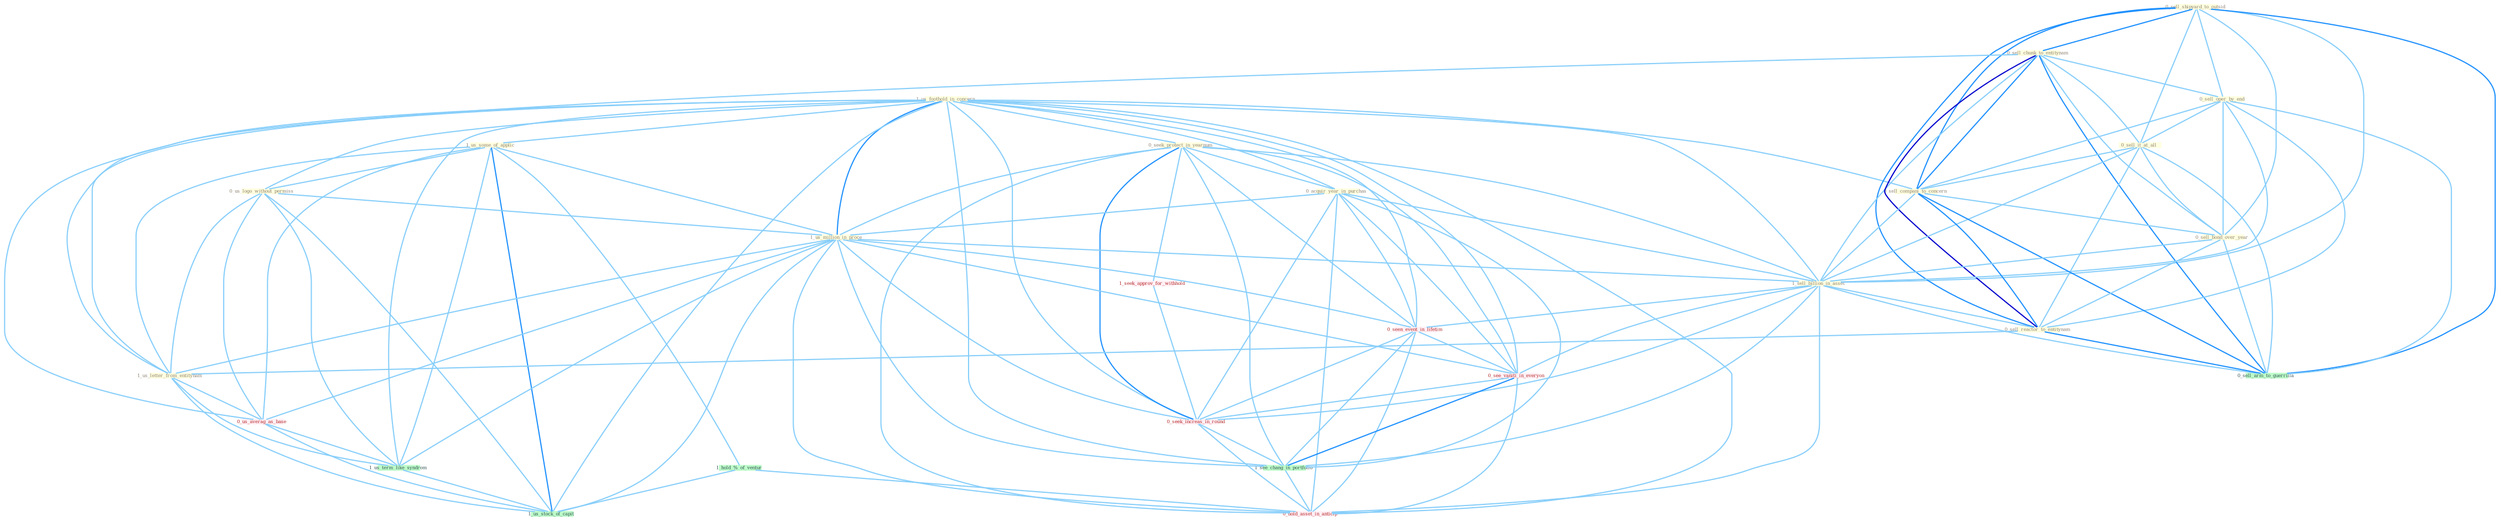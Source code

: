 Graph G{ 
    node
    [shape=polygon,style=filled,width=.5,height=.06,color="#BDFCC9",fixedsize=true,fontsize=4,
    fontcolor="#2f4f4f"];
    {node
    [color="#ffffe0", fontcolor="#8b7d6b"] "1_us_foothold_in_concern " "0_sell_shipyard_to_outsid " "0_sell_chunk_to_entitynam " "0_seek_protect_in_yearnum " "0_sell_oper_by_end " "1_us_some_of_applic " "0_sell_it_at_all " "0_sell_compani_to_concern " "0_sell_bond_over_year " "0_us_logo_without_permiss " "0_acquir_year_in_purchas " "1_us_million_in_proce " "1_sell_billion_in_asset " "0_sell_reactor_to_entitynam " "1_us_letter_from_entitynam "}
{node [color="#fff0f5", fontcolor="#b22222"] "0_seen_event_in_lifetim " "0_us_averag_as_base " "1_seek_approv_for_withhold " "0_see_vaniti_in_everyon " "0_seek_increas_in_round " "0_hold_asset_in_anticip "}
edge [color="#B0E2FF"];

	"1_us_foothold_in_concern " -- "0_seek_protect_in_yearnum " [w="1", color="#87cefa" ];
	"1_us_foothold_in_concern " -- "1_us_some_of_applic " [w="1", color="#87cefa" ];
	"1_us_foothold_in_concern " -- "0_sell_compani_to_concern " [w="1", color="#87cefa" ];
	"1_us_foothold_in_concern " -- "0_us_logo_without_permiss " [w="1", color="#87cefa" ];
	"1_us_foothold_in_concern " -- "0_acquir_year_in_purchas " [w="1", color="#87cefa" ];
	"1_us_foothold_in_concern " -- "1_us_million_in_proce " [w="2", color="#1e90ff" , len=0.8];
	"1_us_foothold_in_concern " -- "1_sell_billion_in_asset " [w="1", color="#87cefa" ];
	"1_us_foothold_in_concern " -- "1_us_letter_from_entitynam " [w="1", color="#87cefa" ];
	"1_us_foothold_in_concern " -- "0_seen_event_in_lifetim " [w="1", color="#87cefa" ];
	"1_us_foothold_in_concern " -- "0_us_averag_as_base " [w="1", color="#87cefa" ];
	"1_us_foothold_in_concern " -- "1_us_term_like_syndrom " [w="1", color="#87cefa" ];
	"1_us_foothold_in_concern " -- "0_see_vaniti_in_everyon " [w="1", color="#87cefa" ];
	"1_us_foothold_in_concern " -- "0_seek_increas_in_round " [w="1", color="#87cefa" ];
	"1_us_foothold_in_concern " -- "1_us_stock_of_capit " [w="1", color="#87cefa" ];
	"1_us_foothold_in_concern " -- "1_see_chang_in_portfolio " [w="1", color="#87cefa" ];
	"1_us_foothold_in_concern " -- "0_hold_asset_in_anticip " [w="1", color="#87cefa" ];
	"0_sell_shipyard_to_outsid " -- "0_sell_chunk_to_entitynam " [w="2", color="#1e90ff" , len=0.8];
	"0_sell_shipyard_to_outsid " -- "0_sell_oper_by_end " [w="1", color="#87cefa" ];
	"0_sell_shipyard_to_outsid " -- "0_sell_it_at_all " [w="1", color="#87cefa" ];
	"0_sell_shipyard_to_outsid " -- "0_sell_compani_to_concern " [w="2", color="#1e90ff" , len=0.8];
	"0_sell_shipyard_to_outsid " -- "0_sell_bond_over_year " [w="1", color="#87cefa" ];
	"0_sell_shipyard_to_outsid " -- "1_sell_billion_in_asset " [w="1", color="#87cefa" ];
	"0_sell_shipyard_to_outsid " -- "0_sell_reactor_to_entitynam " [w="2", color="#1e90ff" , len=0.8];
	"0_sell_shipyard_to_outsid " -- "0_sell_arm_to_guerrilla " [w="2", color="#1e90ff" , len=0.8];
	"0_sell_chunk_to_entitynam " -- "0_sell_oper_by_end " [w="1", color="#87cefa" ];
	"0_sell_chunk_to_entitynam " -- "0_sell_it_at_all " [w="1", color="#87cefa" ];
	"0_sell_chunk_to_entitynam " -- "0_sell_compani_to_concern " [w="2", color="#1e90ff" , len=0.8];
	"0_sell_chunk_to_entitynam " -- "0_sell_bond_over_year " [w="1", color="#87cefa" ];
	"0_sell_chunk_to_entitynam " -- "1_sell_billion_in_asset " [w="1", color="#87cefa" ];
	"0_sell_chunk_to_entitynam " -- "0_sell_reactor_to_entitynam " [w="3", color="#0000cd" , len=0.6];
	"0_sell_chunk_to_entitynam " -- "1_us_letter_from_entitynam " [w="1", color="#87cefa" ];
	"0_sell_chunk_to_entitynam " -- "0_sell_arm_to_guerrilla " [w="2", color="#1e90ff" , len=0.8];
	"0_seek_protect_in_yearnum " -- "0_acquir_year_in_purchas " [w="1", color="#87cefa" ];
	"0_seek_protect_in_yearnum " -- "1_us_million_in_proce " [w="1", color="#87cefa" ];
	"0_seek_protect_in_yearnum " -- "1_sell_billion_in_asset " [w="1", color="#87cefa" ];
	"0_seek_protect_in_yearnum " -- "0_seen_event_in_lifetim " [w="1", color="#87cefa" ];
	"0_seek_protect_in_yearnum " -- "1_seek_approv_for_withhold " [w="1", color="#87cefa" ];
	"0_seek_protect_in_yearnum " -- "0_see_vaniti_in_everyon " [w="1", color="#87cefa" ];
	"0_seek_protect_in_yearnum " -- "0_seek_increas_in_round " [w="2", color="#1e90ff" , len=0.8];
	"0_seek_protect_in_yearnum " -- "1_see_chang_in_portfolio " [w="1", color="#87cefa" ];
	"0_seek_protect_in_yearnum " -- "0_hold_asset_in_anticip " [w="1", color="#87cefa" ];
	"0_sell_oper_by_end " -- "0_sell_it_at_all " [w="1", color="#87cefa" ];
	"0_sell_oper_by_end " -- "0_sell_compani_to_concern " [w="1", color="#87cefa" ];
	"0_sell_oper_by_end " -- "0_sell_bond_over_year " [w="1", color="#87cefa" ];
	"0_sell_oper_by_end " -- "1_sell_billion_in_asset " [w="1", color="#87cefa" ];
	"0_sell_oper_by_end " -- "0_sell_reactor_to_entitynam " [w="1", color="#87cefa" ];
	"0_sell_oper_by_end " -- "0_sell_arm_to_guerrilla " [w="1", color="#87cefa" ];
	"1_us_some_of_applic " -- "0_us_logo_without_permiss " [w="1", color="#87cefa" ];
	"1_us_some_of_applic " -- "1_us_million_in_proce " [w="1", color="#87cefa" ];
	"1_us_some_of_applic " -- "1_us_letter_from_entitynam " [w="1", color="#87cefa" ];
	"1_us_some_of_applic " -- "0_us_averag_as_base " [w="1", color="#87cefa" ];
	"1_us_some_of_applic " -- "1_us_term_like_syndrom " [w="1", color="#87cefa" ];
	"1_us_some_of_applic " -- "1_hold_%_of_ventur " [w="1", color="#87cefa" ];
	"1_us_some_of_applic " -- "1_us_stock_of_capit " [w="2", color="#1e90ff" , len=0.8];
	"0_sell_it_at_all " -- "0_sell_compani_to_concern " [w="1", color="#87cefa" ];
	"0_sell_it_at_all " -- "0_sell_bond_over_year " [w="1", color="#87cefa" ];
	"0_sell_it_at_all " -- "1_sell_billion_in_asset " [w="1", color="#87cefa" ];
	"0_sell_it_at_all " -- "0_sell_reactor_to_entitynam " [w="1", color="#87cefa" ];
	"0_sell_it_at_all " -- "0_sell_arm_to_guerrilla " [w="1", color="#87cefa" ];
	"0_sell_compani_to_concern " -- "0_sell_bond_over_year " [w="1", color="#87cefa" ];
	"0_sell_compani_to_concern " -- "1_sell_billion_in_asset " [w="1", color="#87cefa" ];
	"0_sell_compani_to_concern " -- "0_sell_reactor_to_entitynam " [w="2", color="#1e90ff" , len=0.8];
	"0_sell_compani_to_concern " -- "0_sell_arm_to_guerrilla " [w="2", color="#1e90ff" , len=0.8];
	"0_sell_bond_over_year " -- "1_sell_billion_in_asset " [w="1", color="#87cefa" ];
	"0_sell_bond_over_year " -- "0_sell_reactor_to_entitynam " [w="1", color="#87cefa" ];
	"0_sell_bond_over_year " -- "0_sell_arm_to_guerrilla " [w="1", color="#87cefa" ];
	"0_us_logo_without_permiss " -- "1_us_million_in_proce " [w="1", color="#87cefa" ];
	"0_us_logo_without_permiss " -- "1_us_letter_from_entitynam " [w="1", color="#87cefa" ];
	"0_us_logo_without_permiss " -- "0_us_averag_as_base " [w="1", color="#87cefa" ];
	"0_us_logo_without_permiss " -- "1_us_term_like_syndrom " [w="1", color="#87cefa" ];
	"0_us_logo_without_permiss " -- "1_us_stock_of_capit " [w="1", color="#87cefa" ];
	"0_acquir_year_in_purchas " -- "1_us_million_in_proce " [w="1", color="#87cefa" ];
	"0_acquir_year_in_purchas " -- "1_sell_billion_in_asset " [w="1", color="#87cefa" ];
	"0_acquir_year_in_purchas " -- "0_seen_event_in_lifetim " [w="1", color="#87cefa" ];
	"0_acquir_year_in_purchas " -- "0_see_vaniti_in_everyon " [w="1", color="#87cefa" ];
	"0_acquir_year_in_purchas " -- "0_seek_increas_in_round " [w="1", color="#87cefa" ];
	"0_acquir_year_in_purchas " -- "1_see_chang_in_portfolio " [w="1", color="#87cefa" ];
	"0_acquir_year_in_purchas " -- "0_hold_asset_in_anticip " [w="1", color="#87cefa" ];
	"1_us_million_in_proce " -- "1_sell_billion_in_asset " [w="1", color="#87cefa" ];
	"1_us_million_in_proce " -- "1_us_letter_from_entitynam " [w="1", color="#87cefa" ];
	"1_us_million_in_proce " -- "0_seen_event_in_lifetim " [w="1", color="#87cefa" ];
	"1_us_million_in_proce " -- "0_us_averag_as_base " [w="1", color="#87cefa" ];
	"1_us_million_in_proce " -- "1_us_term_like_syndrom " [w="1", color="#87cefa" ];
	"1_us_million_in_proce " -- "0_see_vaniti_in_everyon " [w="1", color="#87cefa" ];
	"1_us_million_in_proce " -- "0_seek_increas_in_round " [w="1", color="#87cefa" ];
	"1_us_million_in_proce " -- "1_us_stock_of_capit " [w="1", color="#87cefa" ];
	"1_us_million_in_proce " -- "1_see_chang_in_portfolio " [w="1", color="#87cefa" ];
	"1_us_million_in_proce " -- "0_hold_asset_in_anticip " [w="1", color="#87cefa" ];
	"1_sell_billion_in_asset " -- "0_sell_reactor_to_entitynam " [w="1", color="#87cefa" ];
	"1_sell_billion_in_asset " -- "0_seen_event_in_lifetim " [w="1", color="#87cefa" ];
	"1_sell_billion_in_asset " -- "0_see_vaniti_in_everyon " [w="1", color="#87cefa" ];
	"1_sell_billion_in_asset " -- "0_sell_arm_to_guerrilla " [w="1", color="#87cefa" ];
	"1_sell_billion_in_asset " -- "0_seek_increas_in_round " [w="1", color="#87cefa" ];
	"1_sell_billion_in_asset " -- "1_see_chang_in_portfolio " [w="1", color="#87cefa" ];
	"1_sell_billion_in_asset " -- "0_hold_asset_in_anticip " [w="1", color="#87cefa" ];
	"0_sell_reactor_to_entitynam " -- "1_us_letter_from_entitynam " [w="1", color="#87cefa" ];
	"0_sell_reactor_to_entitynam " -- "0_sell_arm_to_guerrilla " [w="2", color="#1e90ff" , len=0.8];
	"1_us_letter_from_entitynam " -- "0_us_averag_as_base " [w="1", color="#87cefa" ];
	"1_us_letter_from_entitynam " -- "1_us_term_like_syndrom " [w="1", color="#87cefa" ];
	"1_us_letter_from_entitynam " -- "1_us_stock_of_capit " [w="1", color="#87cefa" ];
	"0_seen_event_in_lifetim " -- "0_see_vaniti_in_everyon " [w="1", color="#87cefa" ];
	"0_seen_event_in_lifetim " -- "0_seek_increas_in_round " [w="1", color="#87cefa" ];
	"0_seen_event_in_lifetim " -- "1_see_chang_in_portfolio " [w="1", color="#87cefa" ];
	"0_seen_event_in_lifetim " -- "0_hold_asset_in_anticip " [w="1", color="#87cefa" ];
	"0_us_averag_as_base " -- "1_us_term_like_syndrom " [w="1", color="#87cefa" ];
	"0_us_averag_as_base " -- "1_us_stock_of_capit " [w="1", color="#87cefa" ];
	"1_us_term_like_syndrom " -- "1_us_stock_of_capit " [w="1", color="#87cefa" ];
	"1_seek_approv_for_withhold " -- "0_seek_increas_in_round " [w="1", color="#87cefa" ];
	"1_hold_%_of_ventur " -- "1_us_stock_of_capit " [w="1", color="#87cefa" ];
	"1_hold_%_of_ventur " -- "0_hold_asset_in_anticip " [w="1", color="#87cefa" ];
	"0_see_vaniti_in_everyon " -- "0_seek_increas_in_round " [w="1", color="#87cefa" ];
	"0_see_vaniti_in_everyon " -- "1_see_chang_in_portfolio " [w="2", color="#1e90ff" , len=0.8];
	"0_see_vaniti_in_everyon " -- "0_hold_asset_in_anticip " [w="1", color="#87cefa" ];
	"0_seek_increas_in_round " -- "1_see_chang_in_portfolio " [w="1", color="#87cefa" ];
	"0_seek_increas_in_round " -- "0_hold_asset_in_anticip " [w="1", color="#87cefa" ];
	"1_see_chang_in_portfolio " -- "0_hold_asset_in_anticip " [w="1", color="#87cefa" ];
}
